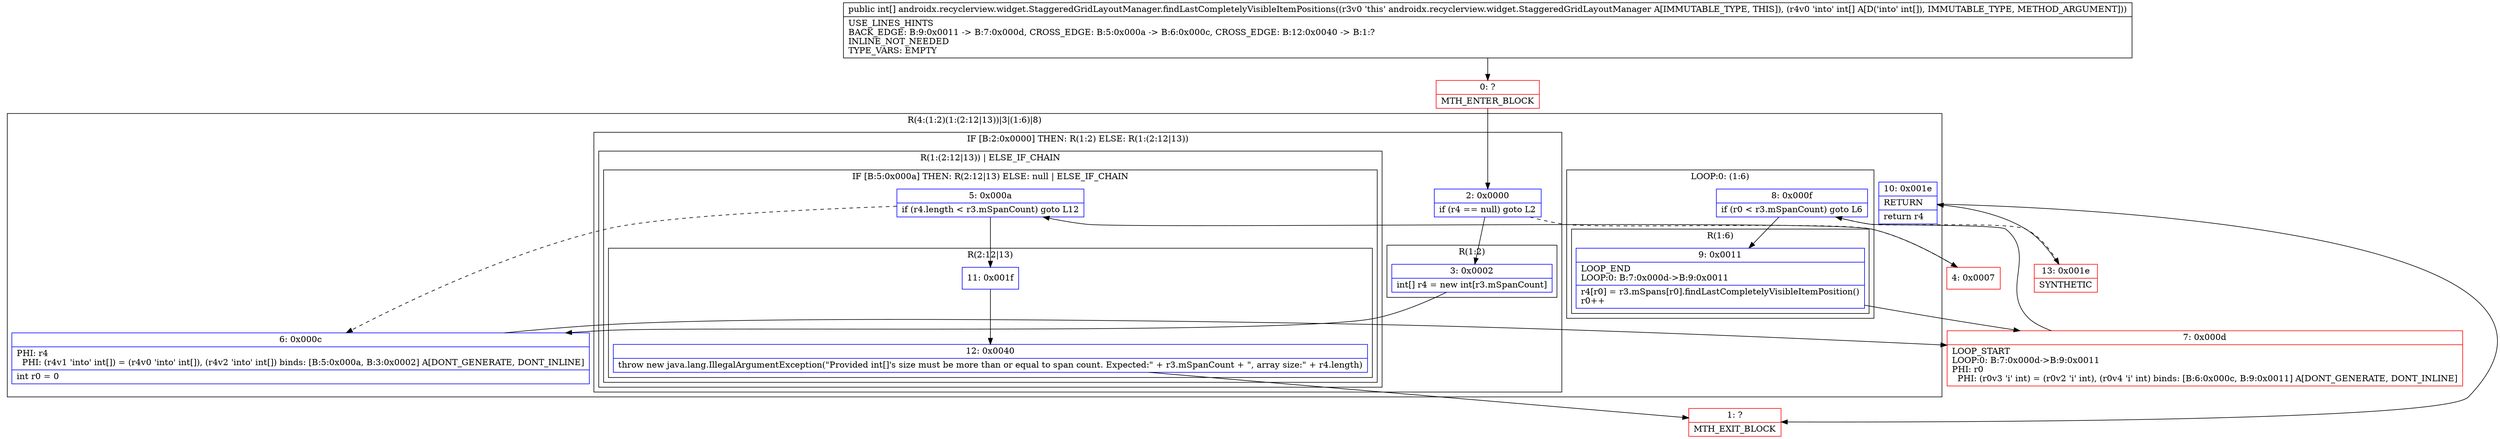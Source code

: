 digraph "CFG forandroidx.recyclerview.widget.StaggeredGridLayoutManager.findLastCompletelyVisibleItemPositions([I)[I" {
subgraph cluster_Region_1600240098 {
label = "R(4:(1:2)(1:(2:12|13))|3|(1:6)|8)";
node [shape=record,color=blue];
subgraph cluster_IfRegion_445470410 {
label = "IF [B:2:0x0000] THEN: R(1:2) ELSE: R(1:(2:12|13))";
node [shape=record,color=blue];
Node_2 [shape=record,label="{2\:\ 0x0000|if (r4 == null) goto L2\l}"];
subgraph cluster_Region_1465963354 {
label = "R(1:2)";
node [shape=record,color=blue];
Node_3 [shape=record,label="{3\:\ 0x0002|int[] r4 = new int[r3.mSpanCount]\l}"];
}
subgraph cluster_Region_1228539631 {
label = "R(1:(2:12|13)) | ELSE_IF_CHAIN\l";
node [shape=record,color=blue];
subgraph cluster_IfRegion_1393727199 {
label = "IF [B:5:0x000a] THEN: R(2:12|13) ELSE: null | ELSE_IF_CHAIN\l";
node [shape=record,color=blue];
Node_5 [shape=record,label="{5\:\ 0x000a|if (r4.length \< r3.mSpanCount) goto L12\l}"];
subgraph cluster_Region_593076593 {
label = "R(2:12|13)";
node [shape=record,color=blue];
Node_11 [shape=record,label="{11\:\ 0x001f}"];
Node_12 [shape=record,label="{12\:\ 0x0040|throw new java.lang.IllegalArgumentException(\"Provided int[]'s size must be more than or equal to span count. Expected:\" + r3.mSpanCount + \", array size:\" + r4.length)\l}"];
}
}
}
}
Node_6 [shape=record,label="{6\:\ 0x000c|PHI: r4 \l  PHI: (r4v1 'into' int[]) = (r4v0 'into' int[]), (r4v2 'into' int[]) binds: [B:5:0x000a, B:3:0x0002] A[DONT_GENERATE, DONT_INLINE]\l|int r0 = 0\l}"];
subgraph cluster_LoopRegion_1658787023 {
label = "LOOP:0: (1:6)";
node [shape=record,color=blue];
Node_8 [shape=record,label="{8\:\ 0x000f|if (r0 \< r3.mSpanCount) goto L6\l}"];
subgraph cluster_Region_286346325 {
label = "R(1:6)";
node [shape=record,color=blue];
Node_9 [shape=record,label="{9\:\ 0x0011|LOOP_END\lLOOP:0: B:7:0x000d\-\>B:9:0x0011\l|r4[r0] = r3.mSpans[r0].findLastCompletelyVisibleItemPosition()\lr0++\l}"];
}
}
Node_10 [shape=record,label="{10\:\ 0x001e|RETURN\l|return r4\l}"];
}
Node_0 [shape=record,color=red,label="{0\:\ ?|MTH_ENTER_BLOCK\l}"];
Node_7 [shape=record,color=red,label="{7\:\ 0x000d|LOOP_START\lLOOP:0: B:7:0x000d\-\>B:9:0x0011\lPHI: r0 \l  PHI: (r0v3 'i' int) = (r0v2 'i' int), (r0v4 'i' int) binds: [B:6:0x000c, B:9:0x0011] A[DONT_GENERATE, DONT_INLINE]\l}"];
Node_13 [shape=record,color=red,label="{13\:\ 0x001e|SYNTHETIC\l}"];
Node_1 [shape=record,color=red,label="{1\:\ ?|MTH_EXIT_BLOCK\l}"];
Node_4 [shape=record,color=red,label="{4\:\ 0x0007}"];
MethodNode[shape=record,label="{public int[] androidx.recyclerview.widget.StaggeredGridLayoutManager.findLastCompletelyVisibleItemPositions((r3v0 'this' androidx.recyclerview.widget.StaggeredGridLayoutManager A[IMMUTABLE_TYPE, THIS]), (r4v0 'into' int[] A[D('into' int[]), IMMUTABLE_TYPE, METHOD_ARGUMENT]))  | USE_LINES_HINTS\lBACK_EDGE: B:9:0x0011 \-\> B:7:0x000d, CROSS_EDGE: B:5:0x000a \-\> B:6:0x000c, CROSS_EDGE: B:12:0x0040 \-\> B:1:?\lINLINE_NOT_NEEDED\lTYPE_VARS: EMPTY\l}"];
MethodNode -> Node_0;Node_2 -> Node_3;
Node_2 -> Node_4[style=dashed];
Node_3 -> Node_6;
Node_5 -> Node_6[style=dashed];
Node_5 -> Node_11;
Node_11 -> Node_12;
Node_12 -> Node_1;
Node_6 -> Node_7;
Node_8 -> Node_9;
Node_8 -> Node_13[style=dashed];
Node_9 -> Node_7;
Node_10 -> Node_1;
Node_0 -> Node_2;
Node_7 -> Node_8;
Node_13 -> Node_10;
Node_4 -> Node_5;
}

